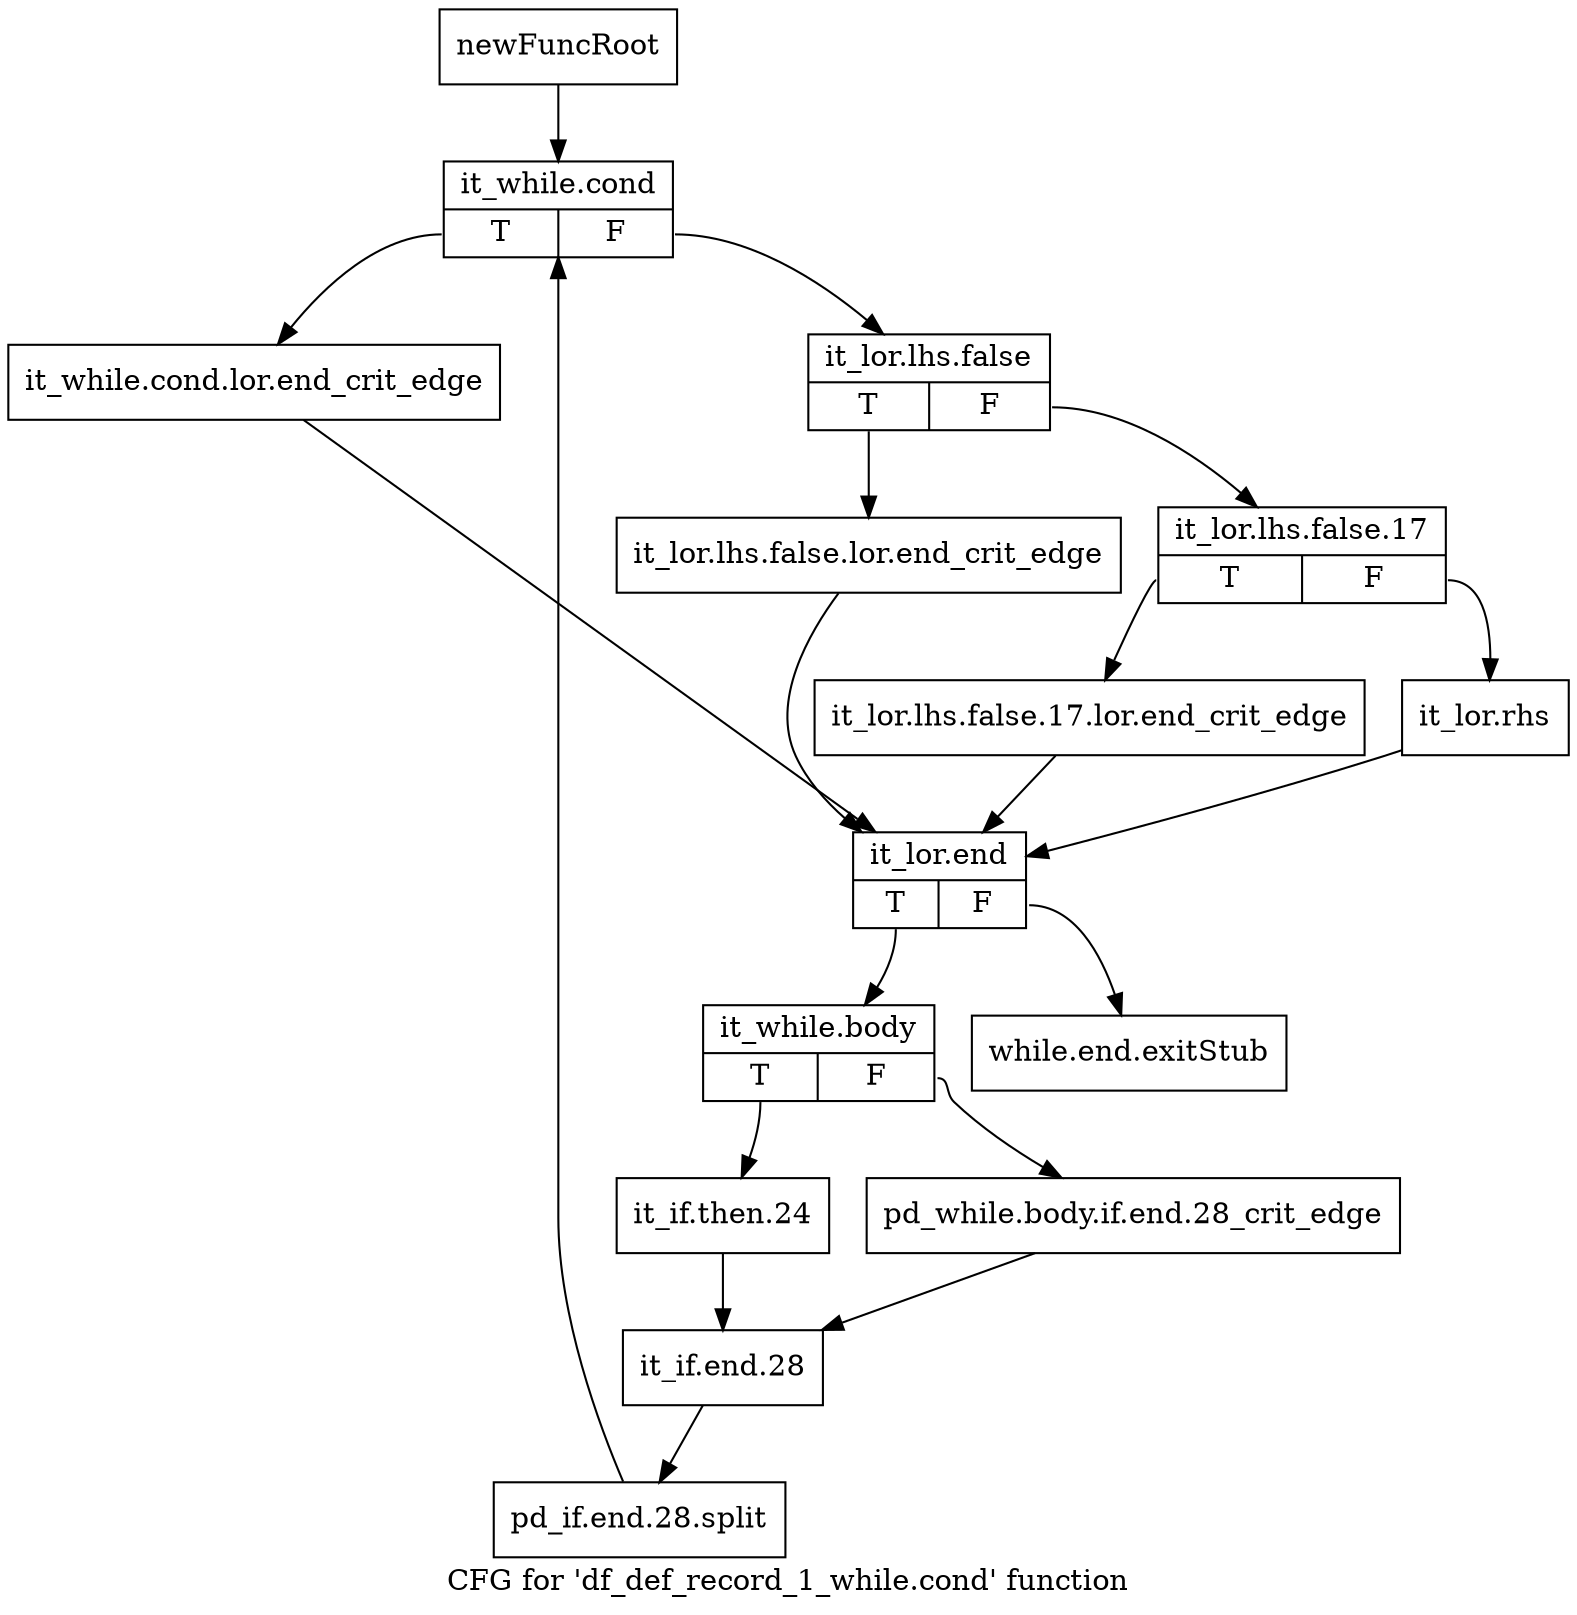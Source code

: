 digraph "CFG for 'df_def_record_1_while.cond' function" {
	label="CFG for 'df_def_record_1_while.cond' function";

	Node0xab6e7d0 [shape=record,label="{newFuncRoot}"];
	Node0xab6e7d0 -> Node0xab6e870;
	Node0xab6e820 [shape=record,label="{while.end.exitStub}"];
	Node0xab6e870 [shape=record,label="{it_while.cond|{<s0>T|<s1>F}}"];
	Node0xab6e870:s0 -> Node0xab6ea50;
	Node0xab6e870:s1 -> Node0xab6e8c0;
	Node0xab6e8c0 [shape=record,label="{it_lor.lhs.false|{<s0>T|<s1>F}}"];
	Node0xab6e8c0:s0 -> Node0xab6ea00;
	Node0xab6e8c0:s1 -> Node0xab6e910;
	Node0xab6e910 [shape=record,label="{it_lor.lhs.false.17|{<s0>T|<s1>F}}"];
	Node0xab6e910:s0 -> Node0xab6e9b0;
	Node0xab6e910:s1 -> Node0xab6e960;
	Node0xab6e960 [shape=record,label="{it_lor.rhs}"];
	Node0xab6e960 -> Node0xab6eaa0;
	Node0xab6e9b0 [shape=record,label="{it_lor.lhs.false.17.lor.end_crit_edge}"];
	Node0xab6e9b0 -> Node0xab6eaa0;
	Node0xab6ea00 [shape=record,label="{it_lor.lhs.false.lor.end_crit_edge}"];
	Node0xab6ea00 -> Node0xab6eaa0;
	Node0xab6ea50 [shape=record,label="{it_while.cond.lor.end_crit_edge}"];
	Node0xab6ea50 -> Node0xab6eaa0;
	Node0xab6eaa0 [shape=record,label="{it_lor.end|{<s0>T|<s1>F}}"];
	Node0xab6eaa0:s0 -> Node0xab6eaf0;
	Node0xab6eaa0:s1 -> Node0xab6e820;
	Node0xab6eaf0 [shape=record,label="{it_while.body|{<s0>T|<s1>F}}"];
	Node0xab6eaf0:s0 -> Node0xab6eb90;
	Node0xab6eaf0:s1 -> Node0xab6eb40;
	Node0xab6eb40 [shape=record,label="{pd_while.body.if.end.28_crit_edge}"];
	Node0xab6eb40 -> Node0xab6ebe0;
	Node0xab6eb90 [shape=record,label="{it_if.then.24}"];
	Node0xab6eb90 -> Node0xab6ebe0;
	Node0xab6ebe0 [shape=record,label="{it_if.end.28}"];
	Node0xab6ebe0 -> Node0xf41a090;
	Node0xf41a090 [shape=record,label="{pd_if.end.28.split}"];
	Node0xf41a090 -> Node0xab6e870;
}
